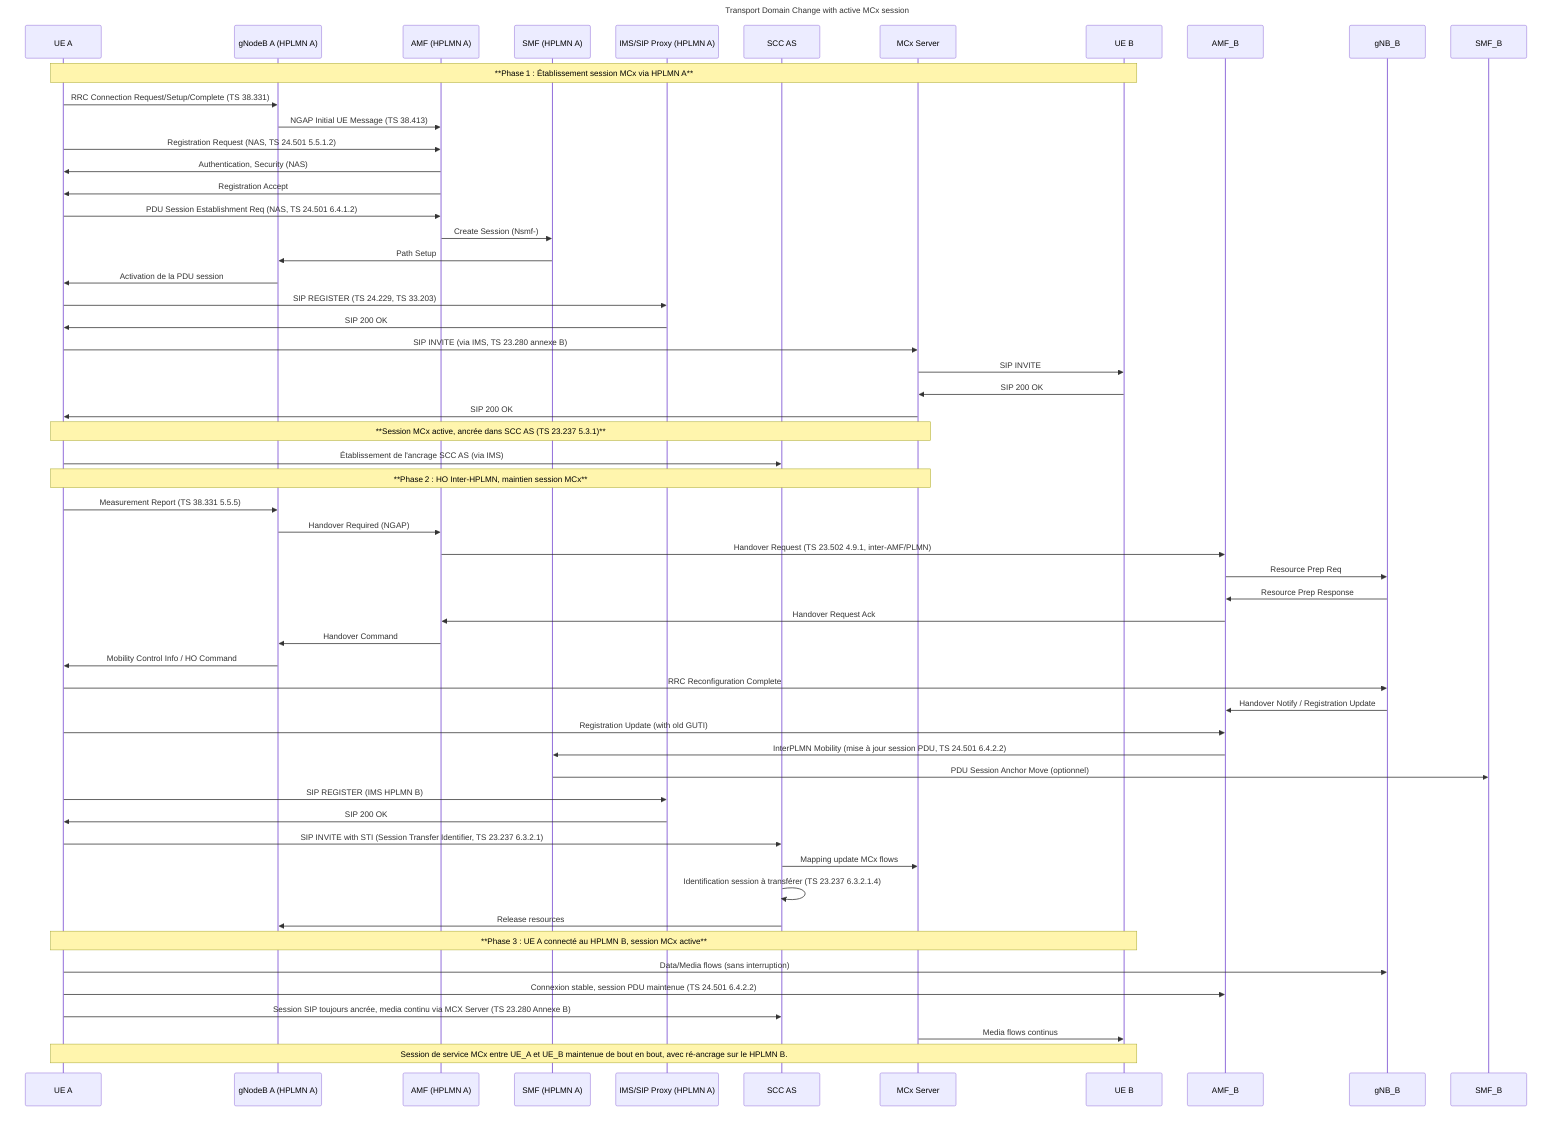sequenceDiagram
    Title Transport Domain Change with active MCx session
    %%{ init: { 'themeVariables':{ 'sequenceNumberFontSize':'13' } } }%%
    %% === Phase 1 : Établissement session MCx via HPLMN A ===
    participant UE_A as UE A
    participant gNB_A as gNodeB A (HPLMN A)
    participant AMF_A as AMF (HPLMN A)
    participant SMF_A as SMF (HPLMN A)
    participant IMS as IMS/SIP Proxy (HPLMN A)
    participant SCC_AS as SCC AS
    participant MCX_AS as MCx Server
    participant UE_B as UE B

    Note over UE_A,UE_B: **Phase 1 : Établissement session MCx via HPLMN A**
    
    %% RAN - Connexion radio + accès 5G
    UE_A->>gNB_A: RRC Connection Request/Setup/Complete (TS 38.331)
    gNB_A->>AMF_A: NGAP Initial UE Message (TS 38.413)
    
    %% NAS - Authentification et enregistrement
    UE_A->>AMF_A: Registration Request (NAS, TS 24.501 5.5.1.2)
    AMF_A->>UE_A: Authentication, Security (NAS)
    AMF_A->>UE_A: Registration Accept
    
    %% NAS - Session PDU pour data
    UE_A->>AMF_A: PDU Session Establishment Req (NAS, TS 24.501 6.4.1.2)
    AMF_A->>SMF_A: Create Session (Nsmf-)
    SMF_A->>gNB_A: Path Setup
    
    %% RAN
    gNB_A->>UE_A: Activation de la PDU session
    
    %% IMS/SIP - Établissement du service vocal MCx
    UE_A->>IMS: SIP REGISTER (TS 24.229, TS 33.203)
    IMS->>UE_A: SIP 200 OK
    UE_A->>MCX_AS: SIP INVITE (via IMS, TS 23.280 annexe B)
    MCX_AS->>UE_B: SIP INVITE
    UE_B->>MCX_AS: SIP 200 OK
    MCX_AS->>UE_A: SIP 200 OK
    Note over UE_A,MCX_AS: **Session MCx active, ancrée dans SCC AS (TS 23.237 5.3.1)**
    
    UE_A->>SCC_AS: Établissement de l'ancrage SCC AS (via IMS)

    %% === Phase 2: Inter-HPLMN HO vers HPLMN B, maintien session MCx ===
    
    Note over UE_A,MCX_AS: **Phase 2 : HO Inter-HPLMN, maintien session MCx**

    %% RAN - Rapport mesure et décision HO
    UE_A->>gNB_A: Measurement Report (TS 38.331 5.5.5)
    gNB_A->>AMF_A: Handover Required (NGAP)

    %% Entre opérateurs (AMF/SMF)
    AMF_A->>AMF_B: Handover Request (TS 23.502 4.9.1, inter-AMF/PLMN)
    AMF_B->>gNB_B: Resource Prep Req
    
    gNB_B->>AMF_B: Resource Prep Response
    AMF_B->>AMF_A: Handover Request Ack
    AMF_A->>gNB_A: Handover Command

    %% RAN - Exécution HO
    gNB_A->>UE_A: Mobility Control Info / HO Command
    UE_A->>gNB_B: RRC Reconfiguration Complete

    %% NAS - Démarrage update PDU session
    gNB_B->>AMF_B: Handover Notify / Registration Update
    UE_A->>AMF_B: Registration Update (with old GUTI)
    AMF_B->>SMF_A: InterPLMN Mobility (mise à jour session PDU, TS 24.501 6.4.2.2)
    SMF_A->>SMF_B: PDU Session Anchor Move (optionnel)

    %% IMS/SIP - Session transfer via STI
    UE_A->>IMS: SIP REGISTER (IMS HPLMN B)
    IMS->>UE_A: SIP 200 OK
    UE_A->>SCC_AS: SIP INVITE with STI (Session Transfer Identifier, TS 23.237 6.3.2.1)
    SCC_AS->>MCX_AS: Mapping update MCx flows

    %% Déconnexion des ressources d'origine
    SCC_AS->>SCC_AS: Identification session à transférer (TS 23.237 6.3.2.1.4)
    SCC_AS->>gNB_A: Release resources

    %% === Phase 3: UE_A connecté au HPLMN B, session MCx maintenue ===

    Note over UE_A,UE_B: **Phase 3 : UE A connecté au HPLMN B, session MCx active**

    %% RAN
    UE_A->>gNB_B: Data/Media flows (sans interruption)

    %% NAS
    UE_A->>AMF_B: Connexion stable, session PDU maintenue (TS 24.501 6.4.2.2)

    %% IMS/SIP/MCx
    UE_A->>SCC_AS: Session SIP toujours ancrée,     media continu via MCX Server (TS 23.280 Annexe B)
    MCX_AS->>UE_B: Media flows continus

    Note over UE_A,UE_B: Session de service MCx entre UE_A et UE_B maintenue de bout en bout, avec ré-ancrage sur le HPLMN B.